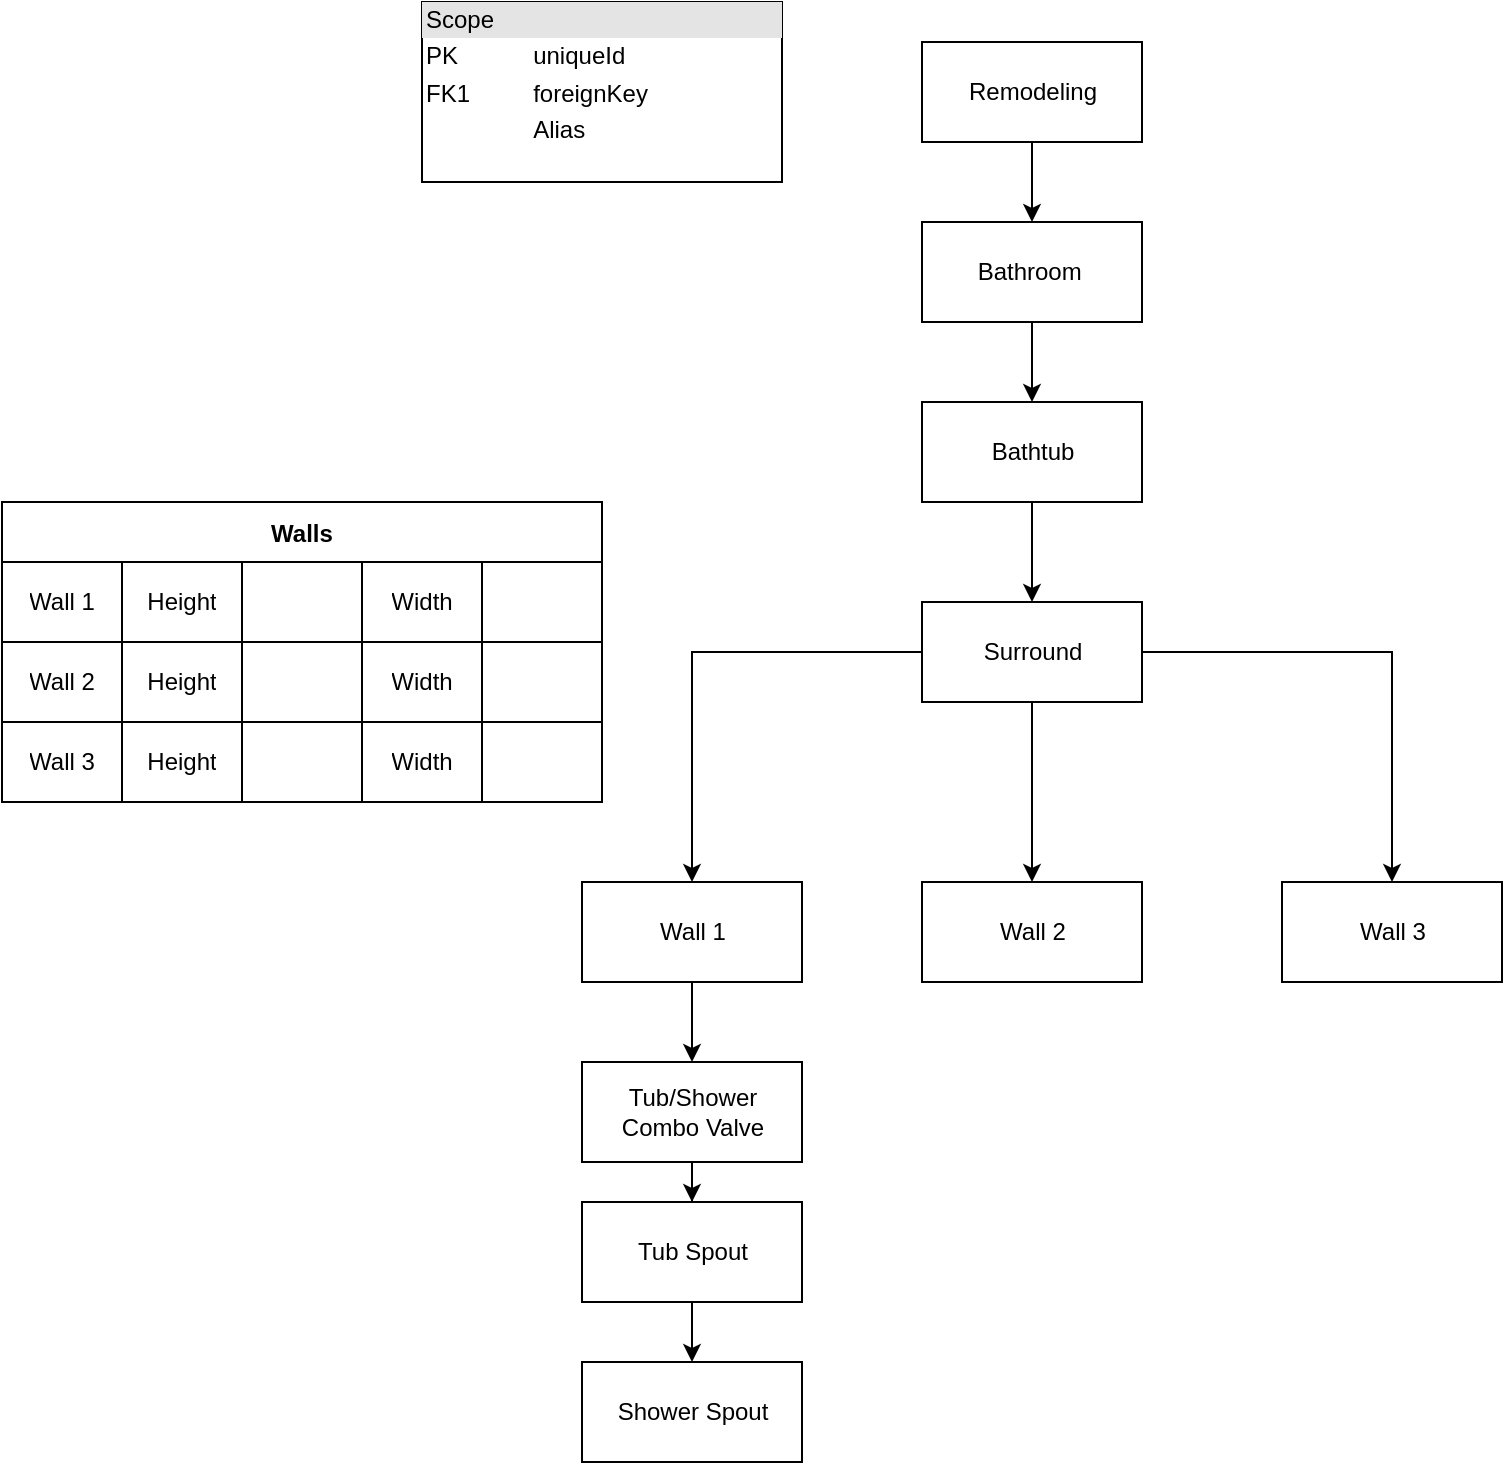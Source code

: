 <mxfile version="16.6.4" type="github">
  <diagram id="swN2zWvHgzpsIHb_O6WM" name="Page-1">
    <mxGraphModel dx="2059" dy="642" grid="1" gridSize="10" guides="1" tooltips="1" connect="1" arrows="1" fold="1" page="1" pageScale="1" pageWidth="850" pageHeight="1100" math="0" shadow="0">
      <root>
        <mxCell id="0" />
        <mxCell id="1" parent="0" />
        <mxCell id="I31jksmS4jHO_3m4ZoUy-6" value="" style="edgeStyle=orthogonalEdgeStyle;rounded=0;orthogonalLoop=1;jettySize=auto;html=1;" edge="1" parent="1" source="I31jksmS4jHO_3m4ZoUy-1" target="I31jksmS4jHO_3m4ZoUy-5">
          <mxGeometry relative="1" as="geometry" />
        </mxCell>
        <mxCell id="I31jksmS4jHO_3m4ZoUy-1" value="Remodeling" style="html=1;" vertex="1" parent="1">
          <mxGeometry x="280" y="150" width="110" height="50" as="geometry" />
        </mxCell>
        <mxCell id="I31jksmS4jHO_3m4ZoUy-2" value="&lt;div style=&quot;box-sizing: border-box ; width: 100% ; background: #e4e4e4 ; padding: 2px&quot;&gt;Scope&lt;/div&gt;&lt;table style=&quot;width: 100% ; font-size: 1em&quot; cellpadding=&quot;2&quot; cellspacing=&quot;0&quot;&gt;&lt;tbody&gt;&lt;tr&gt;&lt;td&gt;PK&lt;/td&gt;&lt;td&gt;uniqueId&lt;/td&gt;&lt;/tr&gt;&lt;tr&gt;&lt;td&gt;FK1&lt;/td&gt;&lt;td&gt;foreignKey&lt;/td&gt;&lt;/tr&gt;&lt;tr&gt;&lt;td&gt;&lt;/td&gt;&lt;td&gt;Alias&lt;/td&gt;&lt;/tr&gt;&lt;/tbody&gt;&lt;/table&gt;" style="verticalAlign=top;align=left;overflow=fill;html=1;" vertex="1" parent="1">
          <mxGeometry x="30" y="130" width="180" height="90" as="geometry" />
        </mxCell>
        <mxCell id="I31jksmS4jHO_3m4ZoUy-8" value="" style="edgeStyle=orthogonalEdgeStyle;rounded=0;orthogonalLoop=1;jettySize=auto;html=1;" edge="1" parent="1" source="I31jksmS4jHO_3m4ZoUy-5" target="I31jksmS4jHO_3m4ZoUy-7">
          <mxGeometry relative="1" as="geometry" />
        </mxCell>
        <mxCell id="I31jksmS4jHO_3m4ZoUy-5" value="Bathroom&amp;nbsp;" style="html=1;" vertex="1" parent="1">
          <mxGeometry x="280" y="240" width="110" height="50" as="geometry" />
        </mxCell>
        <mxCell id="I31jksmS4jHO_3m4ZoUy-10" value="" style="edgeStyle=orthogonalEdgeStyle;rounded=0;orthogonalLoop=1;jettySize=auto;html=1;" edge="1" parent="1" source="I31jksmS4jHO_3m4ZoUy-7" target="I31jksmS4jHO_3m4ZoUy-9">
          <mxGeometry relative="1" as="geometry" />
        </mxCell>
        <mxCell id="I31jksmS4jHO_3m4ZoUy-7" value="Bathtub" style="html=1;" vertex="1" parent="1">
          <mxGeometry x="280" y="330" width="110" height="50" as="geometry" />
        </mxCell>
        <mxCell id="I31jksmS4jHO_3m4ZoUy-12" value="" style="edgeStyle=orthogonalEdgeStyle;rounded=0;orthogonalLoop=1;jettySize=auto;html=1;" edge="1" parent="1" source="I31jksmS4jHO_3m4ZoUy-9" target="I31jksmS4jHO_3m4ZoUy-11">
          <mxGeometry relative="1" as="geometry" />
        </mxCell>
        <mxCell id="I31jksmS4jHO_3m4ZoUy-14" value="" style="edgeStyle=orthogonalEdgeStyle;rounded=0;orthogonalLoop=1;jettySize=auto;html=1;" edge="1" parent="1" source="I31jksmS4jHO_3m4ZoUy-9" target="I31jksmS4jHO_3m4ZoUy-13">
          <mxGeometry relative="1" as="geometry" />
        </mxCell>
        <mxCell id="I31jksmS4jHO_3m4ZoUy-16" value="" style="edgeStyle=orthogonalEdgeStyle;rounded=0;orthogonalLoop=1;jettySize=auto;html=1;" edge="1" parent="1" source="I31jksmS4jHO_3m4ZoUy-9" target="I31jksmS4jHO_3m4ZoUy-15">
          <mxGeometry relative="1" as="geometry" />
        </mxCell>
        <mxCell id="I31jksmS4jHO_3m4ZoUy-9" value="Surround" style="html=1;" vertex="1" parent="1">
          <mxGeometry x="280" y="430" width="110" height="50" as="geometry" />
        </mxCell>
        <mxCell id="I31jksmS4jHO_3m4ZoUy-18" value="" style="edgeStyle=orthogonalEdgeStyle;rounded=0;orthogonalLoop=1;jettySize=auto;html=1;" edge="1" parent="1" source="I31jksmS4jHO_3m4ZoUy-11" target="I31jksmS4jHO_3m4ZoUy-17">
          <mxGeometry relative="1" as="geometry" />
        </mxCell>
        <mxCell id="I31jksmS4jHO_3m4ZoUy-11" value="Wall 1" style="html=1;" vertex="1" parent="1">
          <mxGeometry x="110" y="570" width="110" height="50" as="geometry" />
        </mxCell>
        <mxCell id="I31jksmS4jHO_3m4ZoUy-13" value="Wall 2" style="html=1;" vertex="1" parent="1">
          <mxGeometry x="280" y="570" width="110" height="50" as="geometry" />
        </mxCell>
        <mxCell id="I31jksmS4jHO_3m4ZoUy-15" value="Wall 3" style="html=1;" vertex="1" parent="1">
          <mxGeometry x="460" y="570" width="110" height="50" as="geometry" />
        </mxCell>
        <mxCell id="I31jksmS4jHO_3m4ZoUy-20" value="" style="edgeStyle=orthogonalEdgeStyle;rounded=0;orthogonalLoop=1;jettySize=auto;html=1;" edge="1" parent="1" source="I31jksmS4jHO_3m4ZoUy-17" target="I31jksmS4jHO_3m4ZoUy-19">
          <mxGeometry relative="1" as="geometry" />
        </mxCell>
        <mxCell id="I31jksmS4jHO_3m4ZoUy-17" value="Tub/Shower &lt;br&gt;Combo Valve" style="html=1;" vertex="1" parent="1">
          <mxGeometry x="110" y="660" width="110" height="50" as="geometry" />
        </mxCell>
        <mxCell id="I31jksmS4jHO_3m4ZoUy-22" value="" style="edgeStyle=orthogonalEdgeStyle;rounded=0;orthogonalLoop=1;jettySize=auto;html=1;" edge="1" parent="1" source="I31jksmS4jHO_3m4ZoUy-19" target="I31jksmS4jHO_3m4ZoUy-21">
          <mxGeometry relative="1" as="geometry" />
        </mxCell>
        <mxCell id="I31jksmS4jHO_3m4ZoUy-19" value="Tub Spout" style="html=1;" vertex="1" parent="1">
          <mxGeometry x="110" y="730" width="110" height="50" as="geometry" />
        </mxCell>
        <mxCell id="I31jksmS4jHO_3m4ZoUy-21" value="Shower Spout" style="html=1;" vertex="1" parent="1">
          <mxGeometry x="110" y="810" width="110" height="50" as="geometry" />
        </mxCell>
        <mxCell id="I31jksmS4jHO_3m4ZoUy-25" value="Walls" style="shape=table;startSize=30;container=1;collapsible=0;childLayout=tableLayout;fontStyle=1;align=center;" vertex="1" parent="1">
          <mxGeometry x="-180" y="380" width="300" height="150" as="geometry" />
        </mxCell>
        <mxCell id="I31jksmS4jHO_3m4ZoUy-26" value="" style="shape=tableRow;horizontal=0;startSize=0;swimlaneHead=0;swimlaneBody=0;top=0;left=0;bottom=0;right=0;collapsible=0;dropTarget=0;fillColor=none;points=[[0,0.5],[1,0.5]];portConstraint=eastwest;" vertex="1" parent="I31jksmS4jHO_3m4ZoUy-25">
          <mxGeometry y="30" width="300" height="40" as="geometry" />
        </mxCell>
        <mxCell id="I31jksmS4jHO_3m4ZoUy-27" value="Wall 1" style="shape=partialRectangle;html=1;whiteSpace=wrap;connectable=0;fillColor=none;top=0;left=0;bottom=0;right=0;overflow=hidden;" vertex="1" parent="I31jksmS4jHO_3m4ZoUy-26">
          <mxGeometry width="60" height="40" as="geometry">
            <mxRectangle width="60" height="40" as="alternateBounds" />
          </mxGeometry>
        </mxCell>
        <mxCell id="I31jksmS4jHO_3m4ZoUy-28" value="Height" style="shape=partialRectangle;html=1;whiteSpace=wrap;connectable=0;fillColor=none;top=0;left=0;bottom=0;right=0;overflow=hidden;" vertex="1" parent="I31jksmS4jHO_3m4ZoUy-26">
          <mxGeometry x="60" width="60" height="40" as="geometry">
            <mxRectangle width="60" height="40" as="alternateBounds" />
          </mxGeometry>
        </mxCell>
        <mxCell id="I31jksmS4jHO_3m4ZoUy-29" value="&lt;br&gt;" style="shape=partialRectangle;html=1;whiteSpace=wrap;connectable=0;fillColor=none;top=0;left=0;bottom=0;right=0;overflow=hidden;" vertex="1" parent="I31jksmS4jHO_3m4ZoUy-26">
          <mxGeometry x="120" width="60" height="40" as="geometry">
            <mxRectangle width="60" height="40" as="alternateBounds" />
          </mxGeometry>
        </mxCell>
        <mxCell id="I31jksmS4jHO_3m4ZoUy-38" value="Width" style="shape=partialRectangle;html=1;whiteSpace=wrap;connectable=0;fillColor=none;top=0;left=0;bottom=0;right=0;overflow=hidden;" vertex="1" parent="I31jksmS4jHO_3m4ZoUy-26">
          <mxGeometry x="180" width="60" height="40" as="geometry">
            <mxRectangle width="60" height="40" as="alternateBounds" />
          </mxGeometry>
        </mxCell>
        <mxCell id="I31jksmS4jHO_3m4ZoUy-41" style="shape=partialRectangle;html=1;whiteSpace=wrap;connectable=0;fillColor=none;top=0;left=0;bottom=0;right=0;overflow=hidden;" vertex="1" parent="I31jksmS4jHO_3m4ZoUy-26">
          <mxGeometry x="240" width="60" height="40" as="geometry">
            <mxRectangle width="60" height="40" as="alternateBounds" />
          </mxGeometry>
        </mxCell>
        <mxCell id="I31jksmS4jHO_3m4ZoUy-30" value="" style="shape=tableRow;horizontal=0;startSize=0;swimlaneHead=0;swimlaneBody=0;top=0;left=0;bottom=0;right=0;collapsible=0;dropTarget=0;fillColor=none;points=[[0,0.5],[1,0.5]];portConstraint=eastwest;" vertex="1" parent="I31jksmS4jHO_3m4ZoUy-25">
          <mxGeometry y="70" width="300" height="40" as="geometry" />
        </mxCell>
        <mxCell id="I31jksmS4jHO_3m4ZoUy-31" value="Wall 2" style="shape=partialRectangle;html=1;whiteSpace=wrap;connectable=0;fillColor=none;top=0;left=0;bottom=0;right=0;overflow=hidden;" vertex="1" parent="I31jksmS4jHO_3m4ZoUy-30">
          <mxGeometry width="60" height="40" as="geometry">
            <mxRectangle width="60" height="40" as="alternateBounds" />
          </mxGeometry>
        </mxCell>
        <mxCell id="I31jksmS4jHO_3m4ZoUy-32" value="Height" style="shape=partialRectangle;html=1;whiteSpace=wrap;connectable=0;fillColor=none;top=0;left=0;bottom=0;right=0;overflow=hidden;" vertex="1" parent="I31jksmS4jHO_3m4ZoUy-30">
          <mxGeometry x="60" width="60" height="40" as="geometry">
            <mxRectangle width="60" height="40" as="alternateBounds" />
          </mxGeometry>
        </mxCell>
        <mxCell id="I31jksmS4jHO_3m4ZoUy-33" value="" style="shape=partialRectangle;html=1;whiteSpace=wrap;connectable=0;fillColor=none;top=0;left=0;bottom=0;right=0;overflow=hidden;" vertex="1" parent="I31jksmS4jHO_3m4ZoUy-30">
          <mxGeometry x="120" width="60" height="40" as="geometry">
            <mxRectangle width="60" height="40" as="alternateBounds" />
          </mxGeometry>
        </mxCell>
        <mxCell id="I31jksmS4jHO_3m4ZoUy-39" value="Width" style="shape=partialRectangle;html=1;whiteSpace=wrap;connectable=0;fillColor=none;top=0;left=0;bottom=0;right=0;overflow=hidden;" vertex="1" parent="I31jksmS4jHO_3m4ZoUy-30">
          <mxGeometry x="180" width="60" height="40" as="geometry">
            <mxRectangle width="60" height="40" as="alternateBounds" />
          </mxGeometry>
        </mxCell>
        <mxCell id="I31jksmS4jHO_3m4ZoUy-42" style="shape=partialRectangle;html=1;whiteSpace=wrap;connectable=0;fillColor=none;top=0;left=0;bottom=0;right=0;overflow=hidden;" vertex="1" parent="I31jksmS4jHO_3m4ZoUy-30">
          <mxGeometry x="240" width="60" height="40" as="geometry">
            <mxRectangle width="60" height="40" as="alternateBounds" />
          </mxGeometry>
        </mxCell>
        <mxCell id="I31jksmS4jHO_3m4ZoUy-34" value="" style="shape=tableRow;horizontal=0;startSize=0;swimlaneHead=0;swimlaneBody=0;top=0;left=0;bottom=0;right=0;collapsible=0;dropTarget=0;fillColor=none;points=[[0,0.5],[1,0.5]];portConstraint=eastwest;" vertex="1" parent="I31jksmS4jHO_3m4ZoUy-25">
          <mxGeometry y="110" width="300" height="40" as="geometry" />
        </mxCell>
        <mxCell id="I31jksmS4jHO_3m4ZoUy-35" value="Wall 3" style="shape=partialRectangle;html=1;whiteSpace=wrap;connectable=0;fillColor=none;top=0;left=0;bottom=0;right=0;overflow=hidden;" vertex="1" parent="I31jksmS4jHO_3m4ZoUy-34">
          <mxGeometry width="60" height="40" as="geometry">
            <mxRectangle width="60" height="40" as="alternateBounds" />
          </mxGeometry>
        </mxCell>
        <mxCell id="I31jksmS4jHO_3m4ZoUy-36" value="Height" style="shape=partialRectangle;html=1;whiteSpace=wrap;connectable=0;fillColor=none;top=0;left=0;bottom=0;right=0;overflow=hidden;" vertex="1" parent="I31jksmS4jHO_3m4ZoUy-34">
          <mxGeometry x="60" width="60" height="40" as="geometry">
            <mxRectangle width="60" height="40" as="alternateBounds" />
          </mxGeometry>
        </mxCell>
        <mxCell id="I31jksmS4jHO_3m4ZoUy-37" value="" style="shape=partialRectangle;html=1;whiteSpace=wrap;connectable=0;fillColor=none;top=0;left=0;bottom=0;right=0;overflow=hidden;" vertex="1" parent="I31jksmS4jHO_3m4ZoUy-34">
          <mxGeometry x="120" width="60" height="40" as="geometry">
            <mxRectangle width="60" height="40" as="alternateBounds" />
          </mxGeometry>
        </mxCell>
        <mxCell id="I31jksmS4jHO_3m4ZoUy-40" value="Width" style="shape=partialRectangle;html=1;whiteSpace=wrap;connectable=0;fillColor=none;top=0;left=0;bottom=0;right=0;overflow=hidden;" vertex="1" parent="I31jksmS4jHO_3m4ZoUy-34">
          <mxGeometry x="180" width="60" height="40" as="geometry">
            <mxRectangle width="60" height="40" as="alternateBounds" />
          </mxGeometry>
        </mxCell>
        <mxCell id="I31jksmS4jHO_3m4ZoUy-43" style="shape=partialRectangle;html=1;whiteSpace=wrap;connectable=0;fillColor=none;top=0;left=0;bottom=0;right=0;overflow=hidden;" vertex="1" parent="I31jksmS4jHO_3m4ZoUy-34">
          <mxGeometry x="240" width="60" height="40" as="geometry">
            <mxRectangle width="60" height="40" as="alternateBounds" />
          </mxGeometry>
        </mxCell>
      </root>
    </mxGraphModel>
  </diagram>
</mxfile>

